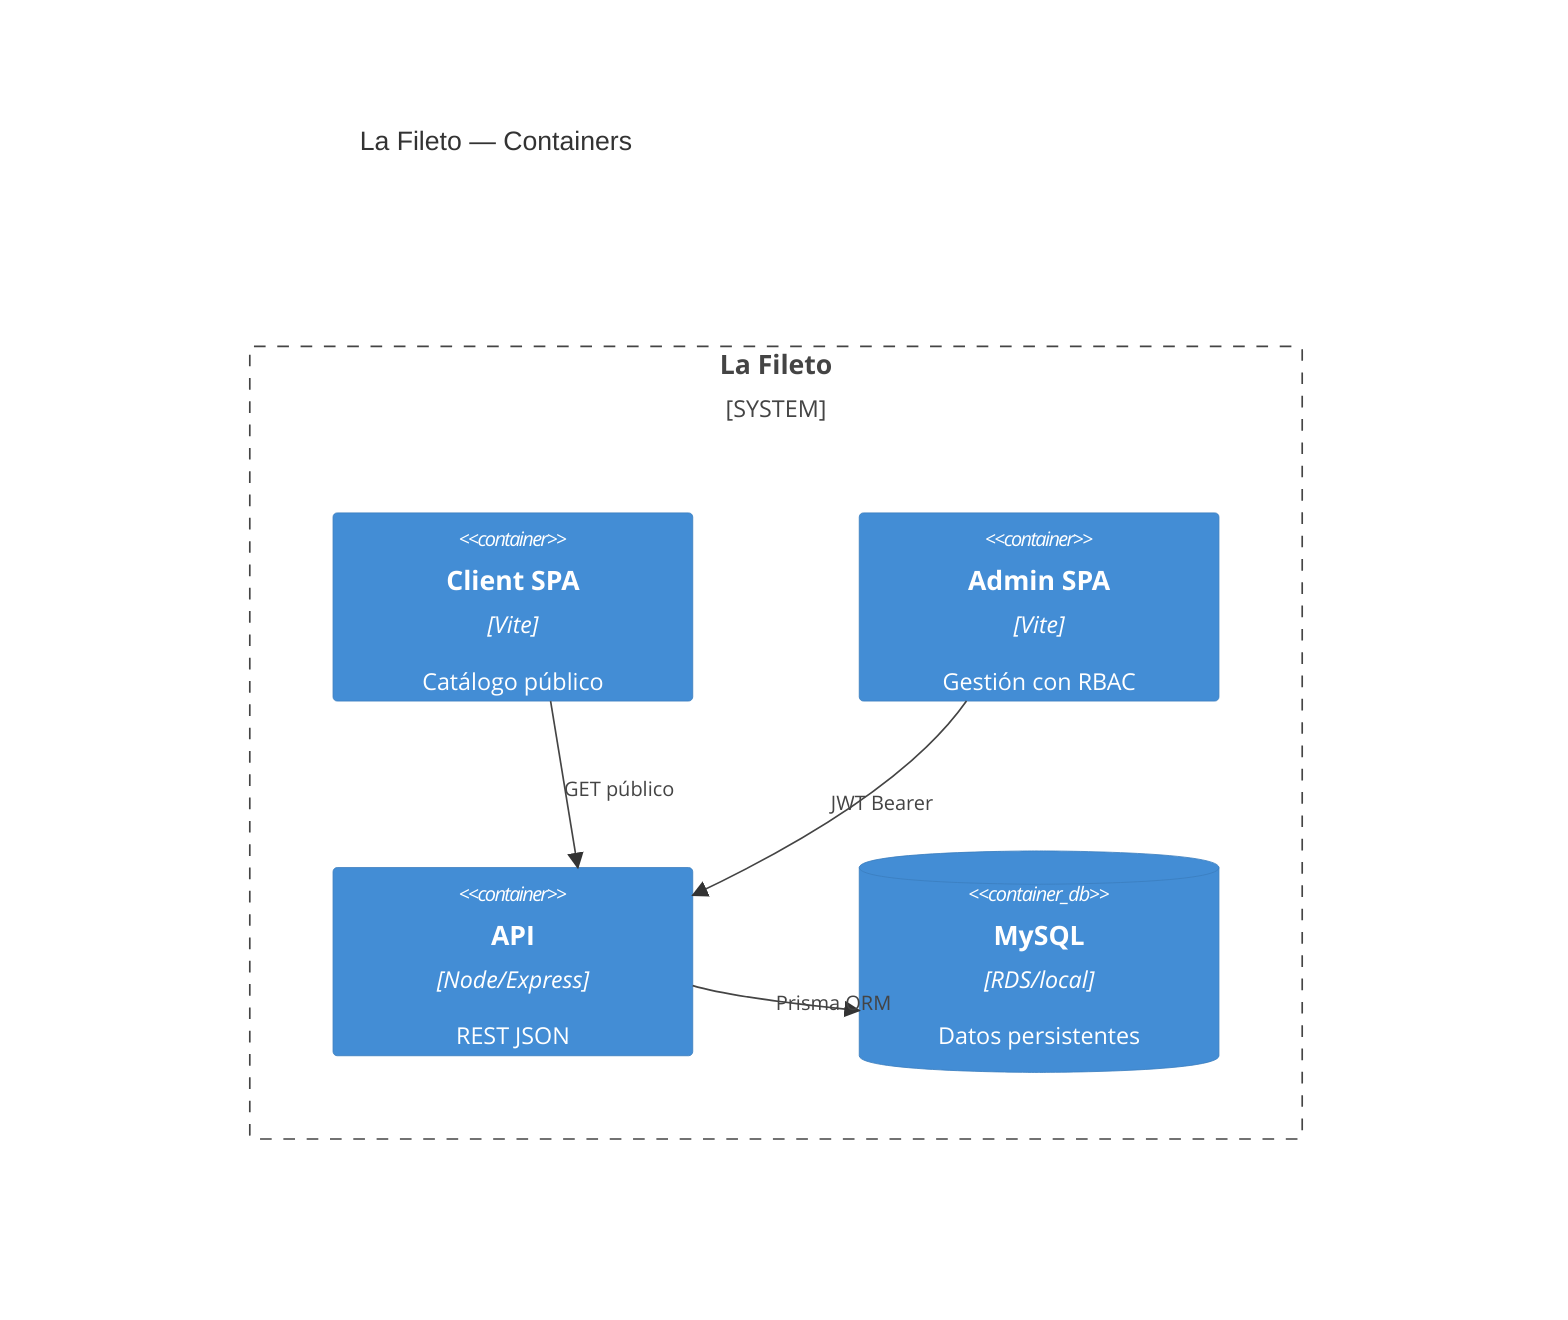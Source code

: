 C4Container
title La Fileto — Containers
System_Boundary(sys, "La Fileto") {
  Container(client, "Client SPA", "Vite", "Catálogo público")
  Container(admin, "Admin SPA", "Vite", "Gestión con RBAC")
  Container(api, "API", "Node/Express", "REST JSON")
  ContainerDb(db, "MySQL", "RDS/local", "Datos persistentes")
}
Rel(client, api, "GET público")
Rel(admin, api, "JWT Bearer")
Rel(api, db, "Prisma ORM")